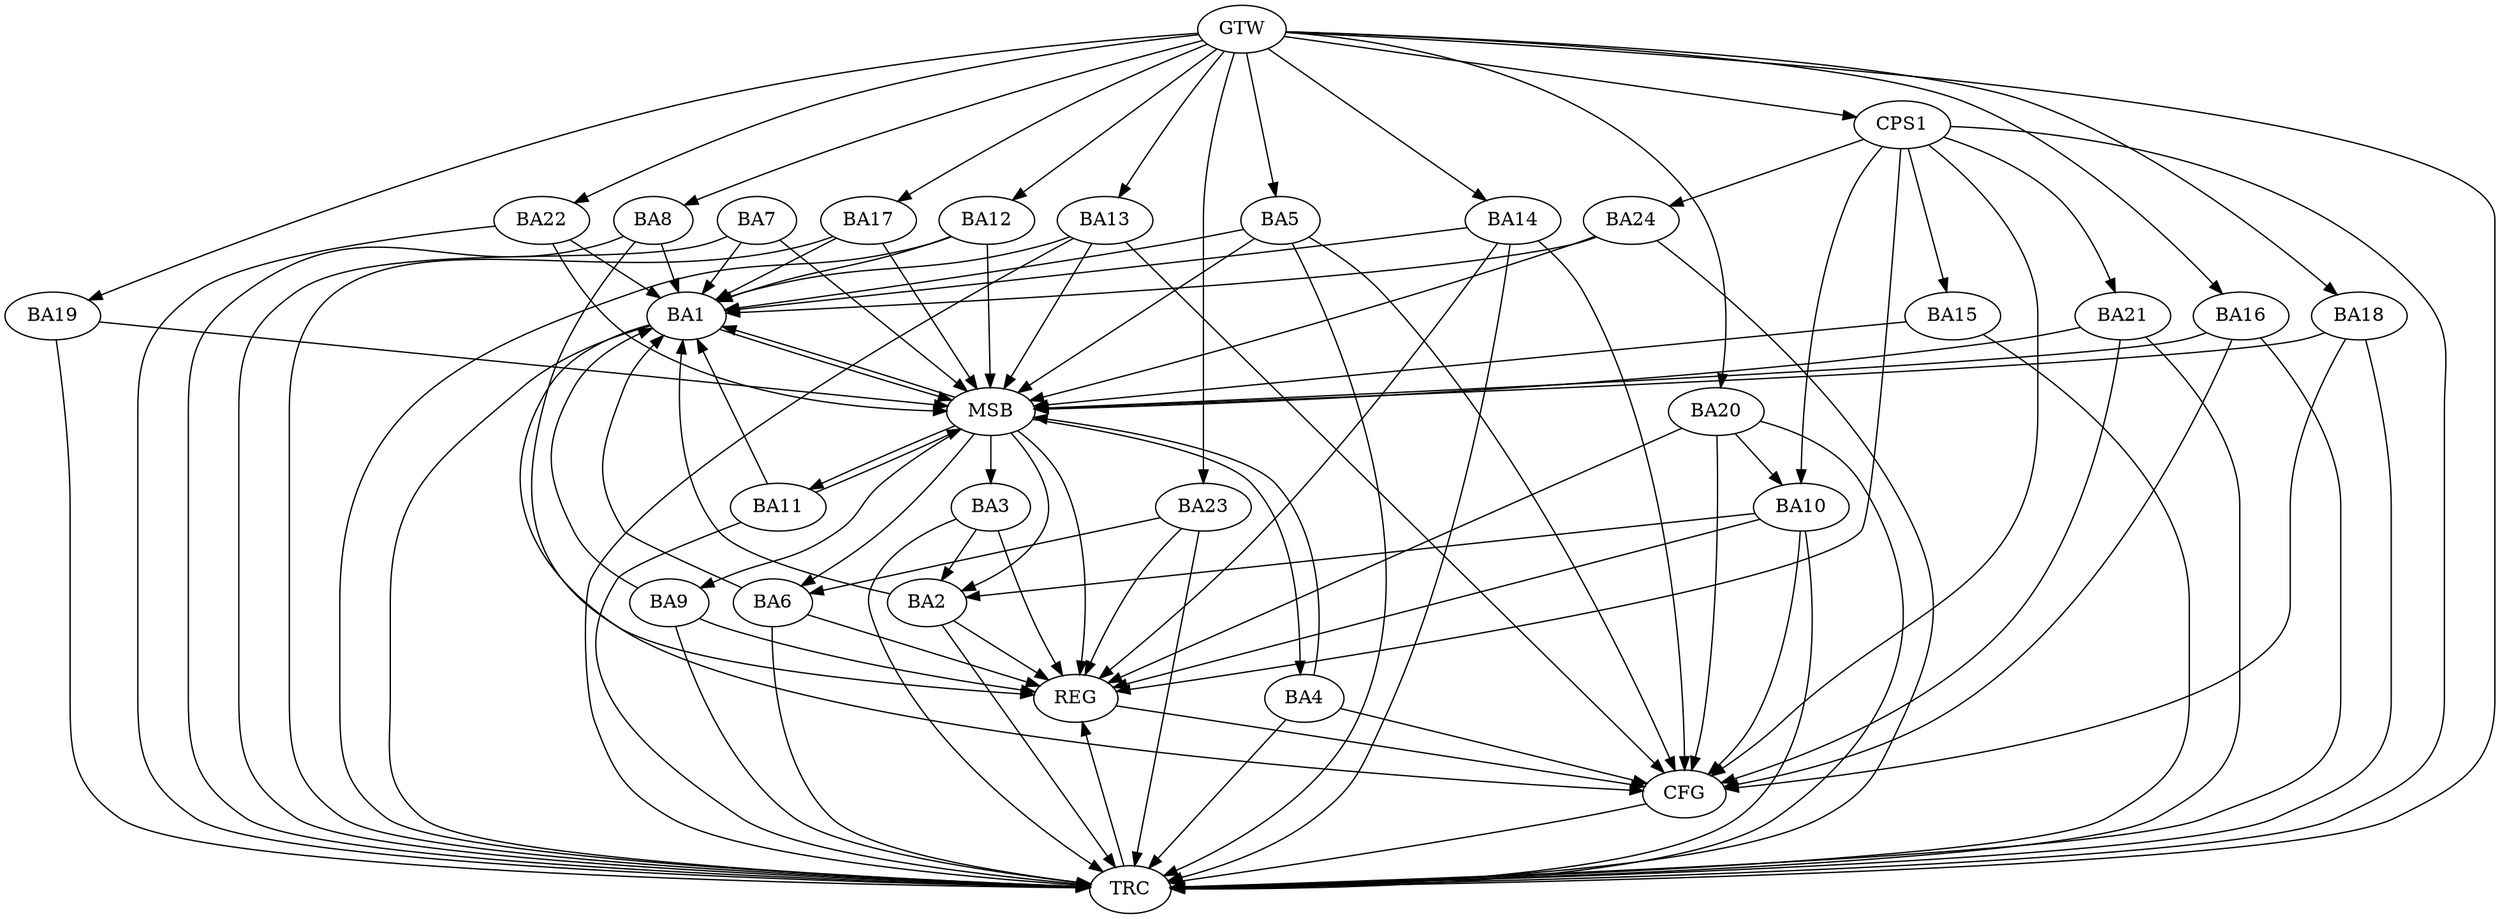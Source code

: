 strict digraph G {
  BA1 [ label="BA1" ];
  BA2 [ label="BA2" ];
  BA3 [ label="BA3" ];
  BA4 [ label="BA4" ];
  BA5 [ label="BA5" ];
  BA6 [ label="BA6" ];
  BA7 [ label="BA7" ];
  BA8 [ label="BA8" ];
  BA9 [ label="BA9" ];
  BA10 [ label="BA10" ];
  BA11 [ label="BA11" ];
  BA12 [ label="BA12" ];
  BA13 [ label="BA13" ];
  BA14 [ label="BA14" ];
  BA15 [ label="BA15" ];
  BA16 [ label="BA16" ];
  BA17 [ label="BA17" ];
  BA18 [ label="BA18" ];
  BA19 [ label="BA19" ];
  BA20 [ label="BA20" ];
  BA21 [ label="BA21" ];
  BA22 [ label="BA22" ];
  BA23 [ label="BA23" ];
  BA24 [ label="BA24" ];
  CPS1 [ label="CPS1" ];
  GTW [ label="GTW" ];
  REG [ label="REG" ];
  MSB [ label="MSB" ];
  CFG [ label="CFG" ];
  TRC [ label="TRC" ];
  BA2 -> BA1;
  BA3 -> BA2;
  BA6 -> BA1;
  BA10 -> BA2;
  BA14 -> BA1;
  BA20 -> BA10;
  BA23 -> BA6;
  CPS1 -> BA21;
  CPS1 -> BA10;
  CPS1 -> BA24;
  CPS1 -> BA15;
  GTW -> BA5;
  GTW -> BA8;
  GTW -> BA12;
  GTW -> BA13;
  GTW -> BA14;
  GTW -> BA16;
  GTW -> BA17;
  GTW -> BA18;
  GTW -> BA19;
  GTW -> BA20;
  GTW -> BA22;
  GTW -> BA23;
  GTW -> CPS1;
  BA2 -> REG;
  BA3 -> REG;
  BA6 -> REG;
  BA8 -> REG;
  BA9 -> REG;
  BA10 -> REG;
  BA14 -> REG;
  BA20 -> REG;
  BA23 -> REG;
  CPS1 -> REG;
  BA1 -> MSB;
  MSB -> BA2;
  MSB -> REG;
  BA4 -> MSB;
  MSB -> BA3;
  BA5 -> MSB;
  BA7 -> MSB;
  BA11 -> MSB;
  BA12 -> MSB;
  BA13 -> MSB;
  MSB -> BA6;
  BA15 -> MSB;
  MSB -> BA4;
  BA16 -> MSB;
  MSB -> BA9;
  BA17 -> MSB;
  BA18 -> MSB;
  BA19 -> MSB;
  MSB -> BA1;
  BA21 -> MSB;
  BA22 -> MSB;
  BA24 -> MSB;
  MSB -> BA11;
  BA21 -> CFG;
  CPS1 -> CFG;
  BA4 -> CFG;
  BA18 -> CFG;
  BA1 -> CFG;
  BA13 -> CFG;
  BA10 -> CFG;
  BA20 -> CFG;
  BA14 -> CFG;
  BA16 -> CFG;
  BA5 -> CFG;
  REG -> CFG;
  BA1 -> TRC;
  BA2 -> TRC;
  BA3 -> TRC;
  BA4 -> TRC;
  BA5 -> TRC;
  BA6 -> TRC;
  BA7 -> TRC;
  BA8 -> TRC;
  BA9 -> TRC;
  BA10 -> TRC;
  BA11 -> TRC;
  BA12 -> TRC;
  BA13 -> TRC;
  BA14 -> TRC;
  BA15 -> TRC;
  BA16 -> TRC;
  BA17 -> TRC;
  BA18 -> TRC;
  BA19 -> TRC;
  BA20 -> TRC;
  BA21 -> TRC;
  BA22 -> TRC;
  BA23 -> TRC;
  BA24 -> TRC;
  CPS1 -> TRC;
  GTW -> TRC;
  CFG -> TRC;
  TRC -> REG;
  BA7 -> BA1;
  BA13 -> BA1;
  BA22 -> BA1;
  BA11 -> BA1;
  BA9 -> BA1;
  BA8 -> BA1;
  BA5 -> BA1;
  BA17 -> BA1;
  BA24 -> BA1;
  BA12 -> BA1;
}

